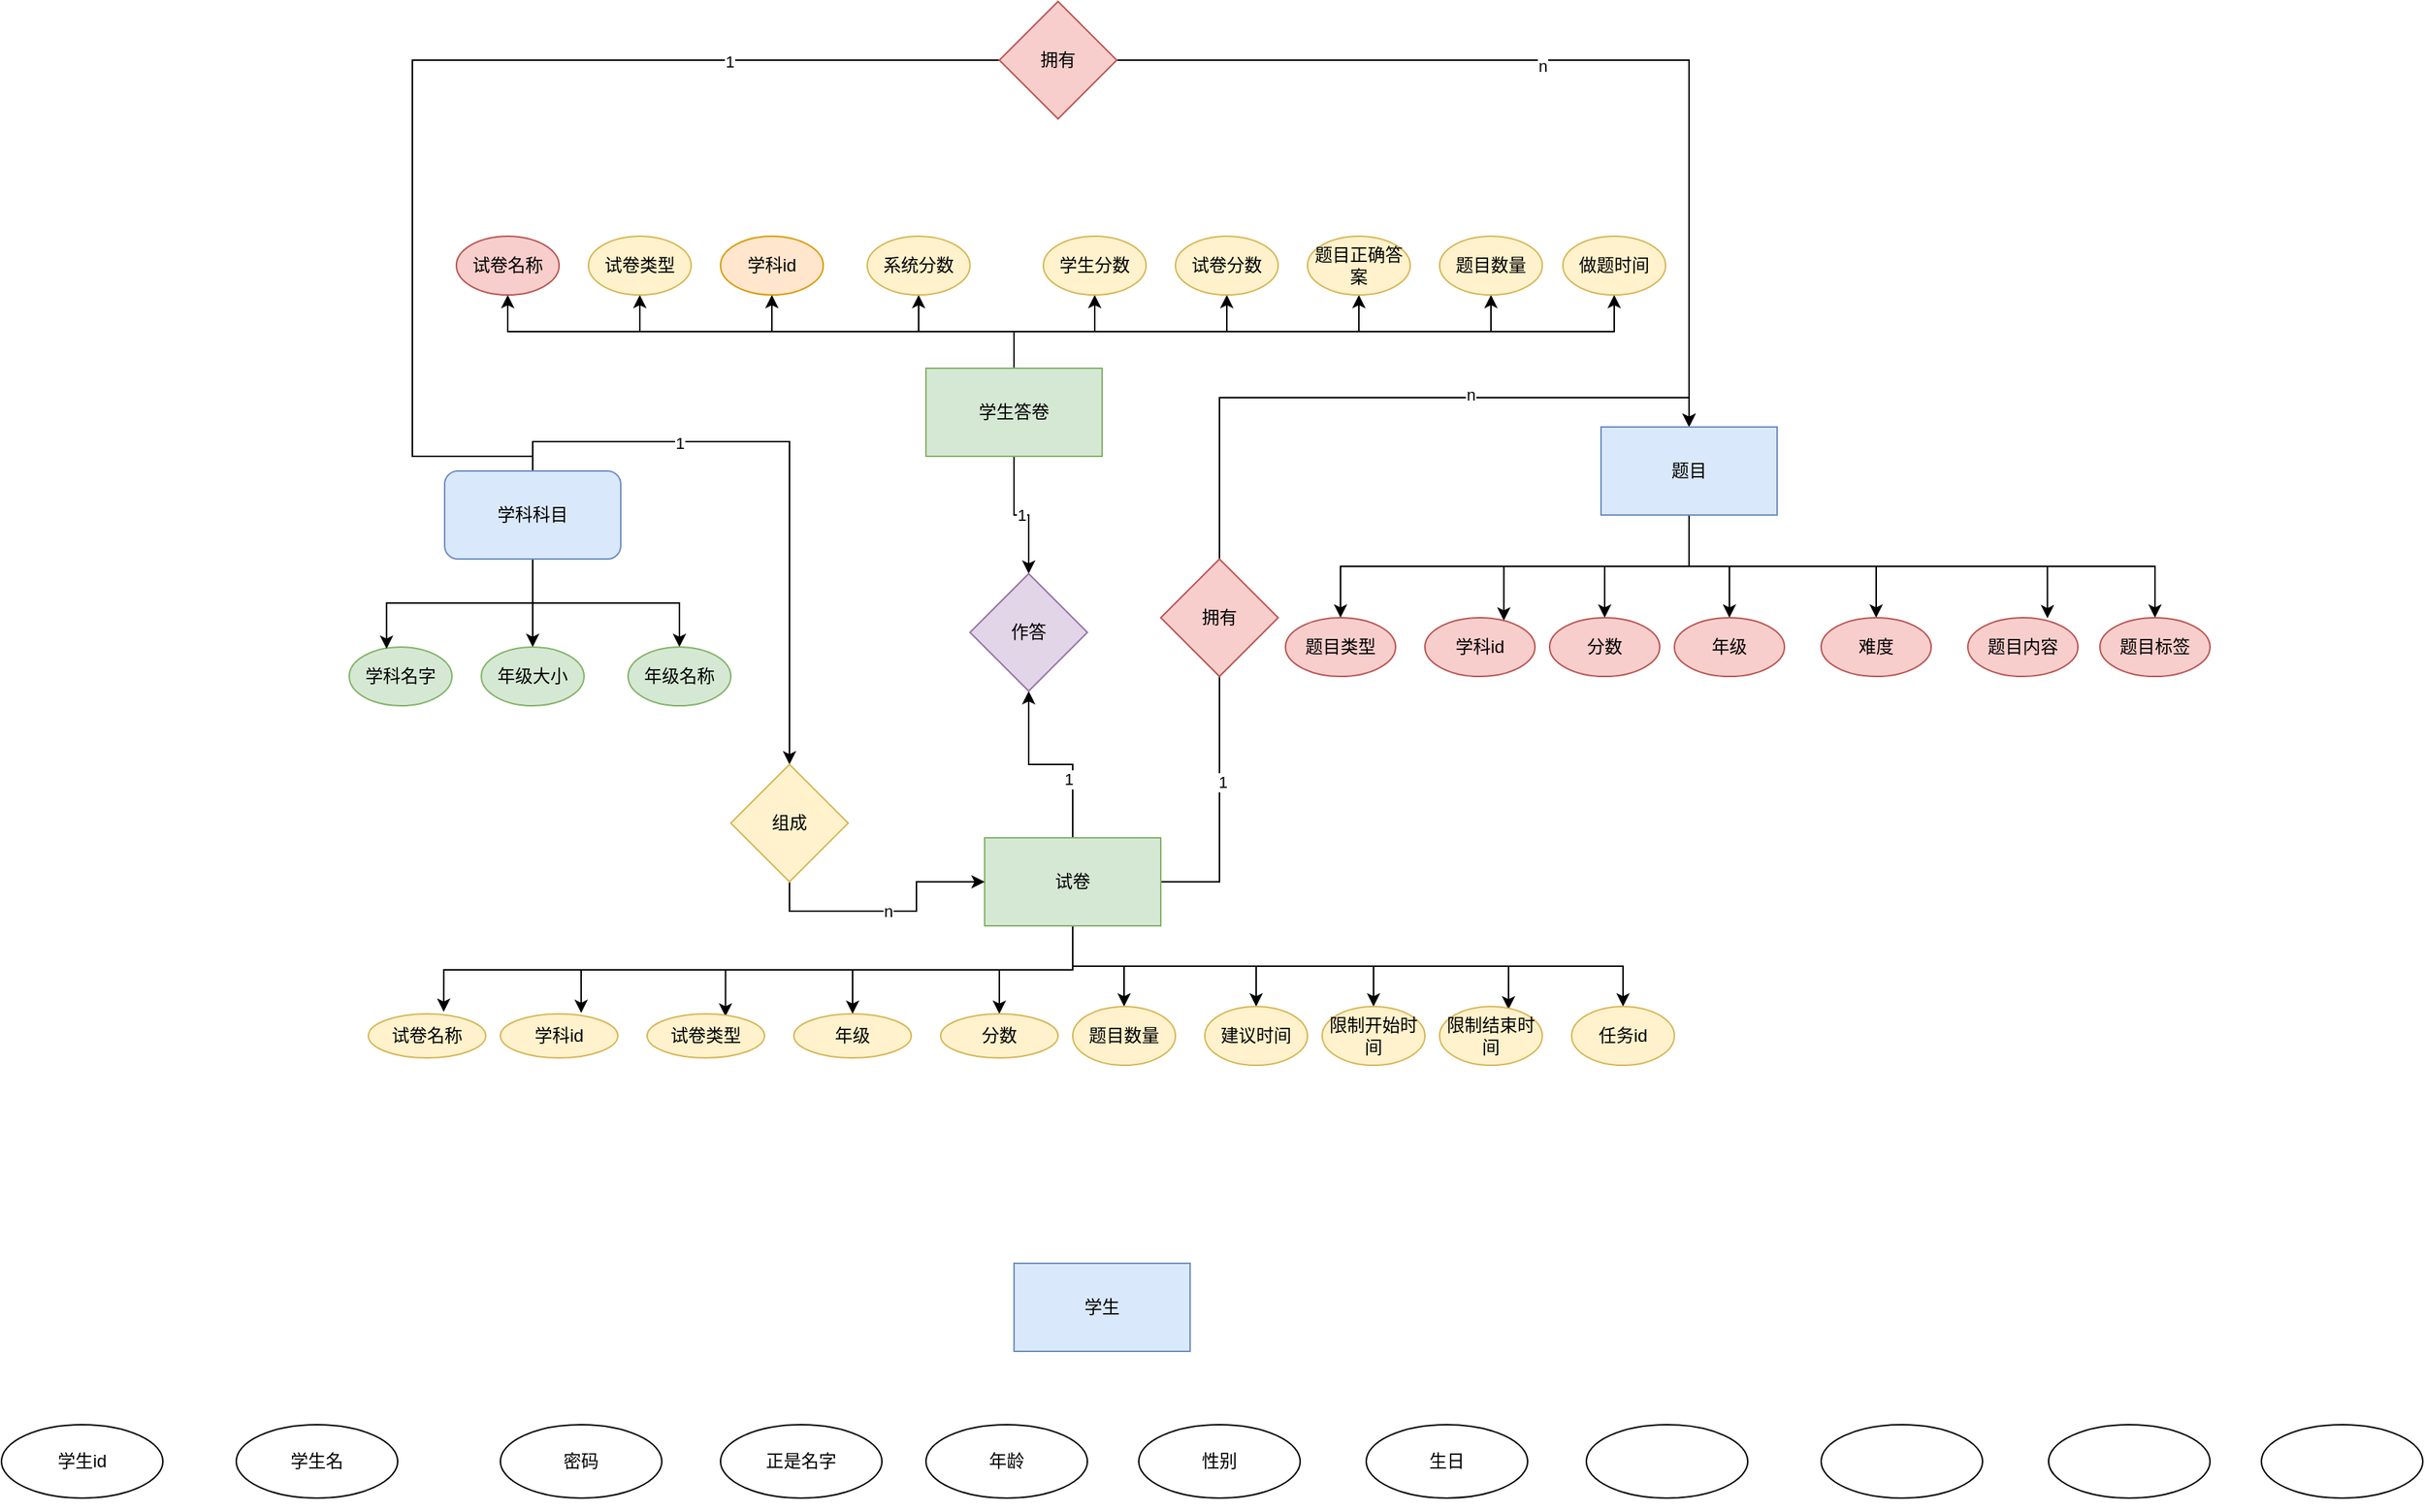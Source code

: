 <mxfile version="20.8.18" type="github">
  <diagram name="第 1 页" id="z47-h1pN4GUKJWPU5KRY">
    <mxGraphModel dx="1500" dy="1942" grid="1" gridSize="10" guides="1" tooltips="1" connect="1" arrows="1" fold="1" page="1" pageScale="1" pageWidth="827" pageHeight="1169" math="0" shadow="0">
      <root>
        <mxCell id="0" />
        <mxCell id="1" parent="0" />
        <mxCell id="0KoFqksm21B9TkFE61yz-12" style="edgeStyle=orthogonalEdgeStyle;rounded=0;orthogonalLoop=1;jettySize=auto;html=1;exitX=0.5;exitY=1;exitDx=0;exitDy=0;entryX=0.642;entryY=-0.047;entryDx=0;entryDy=0;entryPerimeter=0;" edge="1" parent="1" source="EbDNwAQcWXfo5UuwEE8I-41" target="0KoFqksm21B9TkFE61yz-1">
          <mxGeometry relative="1" as="geometry" />
        </mxCell>
        <mxCell id="0KoFqksm21B9TkFE61yz-13" style="edgeStyle=orthogonalEdgeStyle;rounded=0;orthogonalLoop=1;jettySize=auto;html=1;exitX=0.5;exitY=1;exitDx=0;exitDy=0;entryX=0.688;entryY=-0.02;entryDx=0;entryDy=0;entryPerimeter=0;" edge="1" parent="1" source="EbDNwAQcWXfo5UuwEE8I-41" target="0KoFqksm21B9TkFE61yz-5">
          <mxGeometry relative="1" as="geometry" />
        </mxCell>
        <mxCell id="0KoFqksm21B9TkFE61yz-14" style="edgeStyle=orthogonalEdgeStyle;rounded=0;orthogonalLoop=1;jettySize=auto;html=1;exitX=0.5;exitY=1;exitDx=0;exitDy=0;entryX=0.667;entryY=0.06;entryDx=0;entryDy=0;entryPerimeter=0;" edge="1" parent="1" source="EbDNwAQcWXfo5UuwEE8I-41" target="0KoFqksm21B9TkFE61yz-4">
          <mxGeometry relative="1" as="geometry" />
        </mxCell>
        <mxCell id="0KoFqksm21B9TkFE61yz-15" style="edgeStyle=orthogonalEdgeStyle;rounded=0;orthogonalLoop=1;jettySize=auto;html=1;exitX=0.5;exitY=1;exitDx=0;exitDy=0;" edge="1" parent="1" source="EbDNwAQcWXfo5UuwEE8I-41" target="0KoFqksm21B9TkFE61yz-3">
          <mxGeometry relative="1" as="geometry" />
        </mxCell>
        <mxCell id="0KoFqksm21B9TkFE61yz-16" style="edgeStyle=orthogonalEdgeStyle;rounded=0;orthogonalLoop=1;jettySize=auto;html=1;exitX=0.5;exitY=1;exitDx=0;exitDy=0;" edge="1" parent="1" source="EbDNwAQcWXfo5UuwEE8I-41" target="0KoFqksm21B9TkFE61yz-2">
          <mxGeometry relative="1" as="geometry" />
        </mxCell>
        <mxCell id="0KoFqksm21B9TkFE61yz-17" style="edgeStyle=orthogonalEdgeStyle;rounded=0;orthogonalLoop=1;jettySize=auto;html=1;exitX=0.5;exitY=1;exitDx=0;exitDy=0;entryX=0.5;entryY=0;entryDx=0;entryDy=0;" edge="1" parent="1" source="EbDNwAQcWXfo5UuwEE8I-41" target="0KoFqksm21B9TkFE61yz-6">
          <mxGeometry relative="1" as="geometry" />
        </mxCell>
        <mxCell id="0KoFqksm21B9TkFE61yz-18" style="edgeStyle=orthogonalEdgeStyle;rounded=0;orthogonalLoop=1;jettySize=auto;html=1;exitX=0.5;exitY=1;exitDx=0;exitDy=0;" edge="1" parent="1" source="EbDNwAQcWXfo5UuwEE8I-41" target="0KoFqksm21B9TkFE61yz-8">
          <mxGeometry relative="1" as="geometry" />
        </mxCell>
        <mxCell id="0KoFqksm21B9TkFE61yz-19" style="edgeStyle=orthogonalEdgeStyle;rounded=0;orthogonalLoop=1;jettySize=auto;html=1;exitX=0.5;exitY=1;exitDx=0;exitDy=0;entryX=0.5;entryY=0;entryDx=0;entryDy=0;" edge="1" parent="1" source="EbDNwAQcWXfo5UuwEE8I-41" target="0KoFqksm21B9TkFE61yz-7">
          <mxGeometry relative="1" as="geometry" />
        </mxCell>
        <mxCell id="0KoFqksm21B9TkFE61yz-20" style="edgeStyle=orthogonalEdgeStyle;rounded=0;orthogonalLoop=1;jettySize=auto;html=1;exitX=0.5;exitY=1;exitDx=0;exitDy=0;entryX=0.671;entryY=0.05;entryDx=0;entryDy=0;entryPerimeter=0;" edge="1" parent="1" source="EbDNwAQcWXfo5UuwEE8I-41" target="0KoFqksm21B9TkFE61yz-9">
          <mxGeometry relative="1" as="geometry" />
        </mxCell>
        <mxCell id="0KoFqksm21B9TkFE61yz-21" style="edgeStyle=orthogonalEdgeStyle;rounded=0;orthogonalLoop=1;jettySize=auto;html=1;exitX=0.5;exitY=1;exitDx=0;exitDy=0;entryX=0.5;entryY=0;entryDx=0;entryDy=0;" edge="1" parent="1" source="EbDNwAQcWXfo5UuwEE8I-41" target="0KoFqksm21B9TkFE61yz-11">
          <mxGeometry relative="1" as="geometry" />
        </mxCell>
        <mxCell id="0KoFqksm21B9TkFE61yz-52" style="edgeStyle=orthogonalEdgeStyle;rounded=0;orthogonalLoop=1;jettySize=auto;html=1;exitX=0.5;exitY=0;exitDx=0;exitDy=0;entryX=0.5;entryY=1;entryDx=0;entryDy=0;" edge="1" parent="1" source="EbDNwAQcWXfo5UuwEE8I-41" target="0KoFqksm21B9TkFE61yz-51">
          <mxGeometry relative="1" as="geometry" />
        </mxCell>
        <mxCell id="0KoFqksm21B9TkFE61yz-71" value="1" style="edgeLabel;html=1;align=center;verticalAlign=middle;resizable=0;points=[];" vertex="1" connectable="0" parent="0KoFqksm21B9TkFE61yz-52">
          <mxGeometry x="-0.375" y="3" relative="1" as="geometry">
            <mxPoint as="offset" />
          </mxGeometry>
        </mxCell>
        <mxCell id="0KoFqksm21B9TkFE61yz-88" style="edgeStyle=orthogonalEdgeStyle;rounded=0;orthogonalLoop=1;jettySize=auto;html=1;exitX=1;exitY=0.5;exitDx=0;exitDy=0;entryX=0.5;entryY=0;entryDx=0;entryDy=0;" edge="1" parent="1" source="EbDNwAQcWXfo5UuwEE8I-41" target="0KoFqksm21B9TkFE61yz-73">
          <mxGeometry relative="1" as="geometry">
            <Array as="points">
              <mxPoint x="1420" y="50" />
              <mxPoint x="1420" y="-280" />
              <mxPoint x="1740" y="-280" />
            </Array>
          </mxGeometry>
        </mxCell>
        <mxCell id="0KoFqksm21B9TkFE61yz-90" value="1" style="edgeLabel;html=1;align=center;verticalAlign=middle;resizable=0;points=[];" vertex="1" connectable="0" parent="0KoFqksm21B9TkFE61yz-88">
          <mxGeometry x="-0.695" y="-2" relative="1" as="geometry">
            <mxPoint as="offset" />
          </mxGeometry>
        </mxCell>
        <mxCell id="0KoFqksm21B9TkFE61yz-91" value="n" style="edgeLabel;html=1;align=center;verticalAlign=middle;resizable=0;points=[];" vertex="1" connectable="0" parent="0KoFqksm21B9TkFE61yz-88">
          <mxGeometry x="0.524" y="2" relative="1" as="geometry">
            <mxPoint as="offset" />
          </mxGeometry>
        </mxCell>
        <mxCell id="EbDNwAQcWXfo5UuwEE8I-41" value="试卷" style="rounded=0;whiteSpace=wrap;html=1;fillColor=#d5e8d4;strokeColor=#82b366;" parent="1" vertex="1">
          <mxGeometry x="1260" y="20" width="120" height="60" as="geometry" />
        </mxCell>
        <mxCell id="0KoFqksm21B9TkFE61yz-1" value="试卷名称" style="ellipse;whiteSpace=wrap;html=1;fillColor=#fff2cc;strokeColor=#d6b656;" vertex="1" parent="1">
          <mxGeometry x="840" y="140" width="80" height="30" as="geometry" />
        </mxCell>
        <mxCell id="0KoFqksm21B9TkFE61yz-2" value="分数" style="ellipse;whiteSpace=wrap;html=1;fillColor=#fff2cc;strokeColor=#d6b656;" vertex="1" parent="1">
          <mxGeometry x="1230" y="140" width="80" height="30" as="geometry" />
        </mxCell>
        <mxCell id="0KoFqksm21B9TkFE61yz-3" value="年级" style="ellipse;whiteSpace=wrap;html=1;fillColor=#fff2cc;strokeColor=#d6b656;" vertex="1" parent="1">
          <mxGeometry x="1130" y="140" width="80" height="30" as="geometry" />
        </mxCell>
        <mxCell id="0KoFqksm21B9TkFE61yz-4" value="试卷类型" style="ellipse;whiteSpace=wrap;html=1;fillColor=#fff2cc;strokeColor=#d6b656;" vertex="1" parent="1">
          <mxGeometry x="1030" y="140" width="80" height="30" as="geometry" />
        </mxCell>
        <mxCell id="0KoFqksm21B9TkFE61yz-5" value="学科id" style="ellipse;whiteSpace=wrap;html=1;fillColor=#fff2cc;strokeColor=#d6b656;" vertex="1" parent="1">
          <mxGeometry x="930" y="140" width="80" height="30" as="geometry" />
        </mxCell>
        <mxCell id="0KoFqksm21B9TkFE61yz-6" value="题目数量" style="ellipse;whiteSpace=wrap;html=1;fillColor=#fff2cc;strokeColor=#d6b656;" vertex="1" parent="1">
          <mxGeometry x="1320" y="135" width="70" height="40" as="geometry" />
        </mxCell>
        <mxCell id="0KoFqksm21B9TkFE61yz-7" value="限制开始时间" style="ellipse;whiteSpace=wrap;html=1;fillColor=#fff2cc;strokeColor=#d6b656;" vertex="1" parent="1">
          <mxGeometry x="1490" y="135" width="70" height="40" as="geometry" />
        </mxCell>
        <mxCell id="0KoFqksm21B9TkFE61yz-8" value="建议时间" style="ellipse;whiteSpace=wrap;html=1;fillColor=#fff2cc;strokeColor=#d6b656;" vertex="1" parent="1">
          <mxGeometry x="1410" y="135" width="70" height="40" as="geometry" />
        </mxCell>
        <mxCell id="0KoFqksm21B9TkFE61yz-9" value="限制结束时间" style="ellipse;whiteSpace=wrap;html=1;fillColor=#fff2cc;strokeColor=#d6b656;" vertex="1" parent="1">
          <mxGeometry x="1570" y="135" width="70" height="40" as="geometry" />
        </mxCell>
        <mxCell id="0KoFqksm21B9TkFE61yz-10" value="" style="ellipse;whiteSpace=wrap;html=1;" vertex="1" parent="1">
          <mxGeometry x="1370" y="180" width="70" as="geometry" />
        </mxCell>
        <mxCell id="0KoFqksm21B9TkFE61yz-11" value="任务id" style="ellipse;whiteSpace=wrap;html=1;fillColor=#fff2cc;strokeColor=#d6b656;" vertex="1" parent="1">
          <mxGeometry x="1660" y="135" width="70" height="40" as="geometry" />
        </mxCell>
        <mxCell id="0KoFqksm21B9TkFE61yz-40" style="edgeStyle=orthogonalEdgeStyle;rounded=0;orthogonalLoop=1;jettySize=auto;html=1;exitX=0.5;exitY=0;exitDx=0;exitDy=0;entryX=0.5;entryY=1;entryDx=0;entryDy=0;" edge="1" parent="1" source="0KoFqksm21B9TkFE61yz-22" target="0KoFqksm21B9TkFE61yz-23">
          <mxGeometry relative="1" as="geometry" />
        </mxCell>
        <mxCell id="0KoFqksm21B9TkFE61yz-41" style="edgeStyle=orthogonalEdgeStyle;rounded=0;orthogonalLoop=1;jettySize=auto;html=1;exitX=0.5;exitY=0;exitDx=0;exitDy=0;entryX=0.5;entryY=1;entryDx=0;entryDy=0;" edge="1" parent="1" source="0KoFqksm21B9TkFE61yz-22" target="0KoFqksm21B9TkFE61yz-26">
          <mxGeometry relative="1" as="geometry" />
        </mxCell>
        <mxCell id="0KoFqksm21B9TkFE61yz-42" style="edgeStyle=orthogonalEdgeStyle;rounded=0;orthogonalLoop=1;jettySize=auto;html=1;exitX=0.5;exitY=0;exitDx=0;exitDy=0;entryX=0.5;entryY=1;entryDx=0;entryDy=0;" edge="1" parent="1" source="0KoFqksm21B9TkFE61yz-22" target="0KoFqksm21B9TkFE61yz-25">
          <mxGeometry relative="1" as="geometry" />
        </mxCell>
        <mxCell id="0KoFqksm21B9TkFE61yz-43" style="edgeStyle=orthogonalEdgeStyle;rounded=0;orthogonalLoop=1;jettySize=auto;html=1;exitX=0.5;exitY=0;exitDx=0;exitDy=0;entryX=0.5;entryY=1;entryDx=0;entryDy=0;" edge="1" parent="1" source="0KoFqksm21B9TkFE61yz-22" target="0KoFqksm21B9TkFE61yz-27">
          <mxGeometry relative="1" as="geometry" />
        </mxCell>
        <mxCell id="0KoFqksm21B9TkFE61yz-44" style="edgeStyle=orthogonalEdgeStyle;rounded=0;orthogonalLoop=1;jettySize=auto;html=1;exitX=0.5;exitY=0;exitDx=0;exitDy=0;entryX=0.5;entryY=1;entryDx=0;entryDy=0;" edge="1" parent="1" source="0KoFqksm21B9TkFE61yz-22" target="0KoFqksm21B9TkFE61yz-29">
          <mxGeometry relative="1" as="geometry" />
        </mxCell>
        <mxCell id="0KoFqksm21B9TkFE61yz-45" style="edgeStyle=orthogonalEdgeStyle;rounded=0;orthogonalLoop=1;jettySize=auto;html=1;exitX=0.5;exitY=0;exitDx=0;exitDy=0;entryX=0.5;entryY=1;entryDx=0;entryDy=0;" edge="1" parent="1" source="0KoFqksm21B9TkFE61yz-22" target="0KoFqksm21B9TkFE61yz-28">
          <mxGeometry relative="1" as="geometry" />
        </mxCell>
        <mxCell id="0KoFqksm21B9TkFE61yz-46" style="edgeStyle=orthogonalEdgeStyle;rounded=0;orthogonalLoop=1;jettySize=auto;html=1;exitX=0.5;exitY=0;exitDx=0;exitDy=0;entryX=0.5;entryY=1;entryDx=0;entryDy=0;" edge="1" parent="1" source="0KoFqksm21B9TkFE61yz-22" target="0KoFqksm21B9TkFE61yz-30">
          <mxGeometry relative="1" as="geometry" />
        </mxCell>
        <mxCell id="0KoFqksm21B9TkFE61yz-47" style="edgeStyle=orthogonalEdgeStyle;rounded=0;orthogonalLoop=1;jettySize=auto;html=1;exitX=0.5;exitY=0;exitDx=0;exitDy=0;entryX=0.5;entryY=1;entryDx=0;entryDy=0;" edge="1" parent="1" source="0KoFqksm21B9TkFE61yz-22" target="0KoFqksm21B9TkFE61yz-31">
          <mxGeometry relative="1" as="geometry" />
        </mxCell>
        <mxCell id="0KoFqksm21B9TkFE61yz-49" style="edgeStyle=orthogonalEdgeStyle;rounded=0;orthogonalLoop=1;jettySize=auto;html=1;exitX=0.5;exitY=0;exitDx=0;exitDy=0;" edge="1" parent="1" source="0KoFqksm21B9TkFE61yz-22" target="0KoFqksm21B9TkFE61yz-35">
          <mxGeometry relative="1" as="geometry" />
        </mxCell>
        <mxCell id="0KoFqksm21B9TkFE61yz-50" value="1" style="edgeStyle=orthogonalEdgeStyle;rounded=0;orthogonalLoop=1;jettySize=auto;html=1;exitX=0.5;exitY=1;exitDx=0;exitDy=0;entryX=0.5;entryY=0;entryDx=0;entryDy=0;" edge="1" parent="1" source="0KoFqksm21B9TkFE61yz-22" target="0KoFqksm21B9TkFE61yz-51">
          <mxGeometry relative="1" as="geometry">
            <mxPoint x="1300" y="-170" as="targetPoint" />
          </mxGeometry>
        </mxCell>
        <mxCell id="0KoFqksm21B9TkFE61yz-22" value="学生答卷" style="rounded=0;whiteSpace=wrap;html=1;fillColor=#d5e8d4;strokeColor=#82b366;" vertex="1" parent="1">
          <mxGeometry x="1220" y="-300" width="120" height="60" as="geometry" />
        </mxCell>
        <mxCell id="0KoFqksm21B9TkFE61yz-23" value="试卷名称" style="ellipse;whiteSpace=wrap;html=1;fillColor=#f8cecc;strokeColor=#b85450;" vertex="1" parent="1">
          <mxGeometry x="900" y="-390" width="70" height="40" as="geometry" />
        </mxCell>
        <mxCell id="0KoFqksm21B9TkFE61yz-25" value="学科id" style="ellipse;whiteSpace=wrap;html=1;fillColor=#ffe6cc;strokeColor=#d79b00;" vertex="1" parent="1">
          <mxGeometry x="1080" y="-390" width="70" height="40" as="geometry" />
        </mxCell>
        <mxCell id="0KoFqksm21B9TkFE61yz-26" value="试卷类型" style="ellipse;whiteSpace=wrap;html=1;fillColor=#fff2cc;strokeColor=#d6b656;" vertex="1" parent="1">
          <mxGeometry x="990" y="-390" width="70" height="40" as="geometry" />
        </mxCell>
        <mxCell id="0KoFqksm21B9TkFE61yz-27" value="系统分数" style="ellipse;whiteSpace=wrap;html=1;fillColor=#fff2cc;strokeColor=#d6b656;" vertex="1" parent="1">
          <mxGeometry x="1180" y="-390" width="70" height="40" as="geometry" />
        </mxCell>
        <mxCell id="0KoFqksm21B9TkFE61yz-28" value="试卷分数" style="ellipse;whiteSpace=wrap;html=1;fillColor=#fff2cc;strokeColor=#d6b656;" vertex="1" parent="1">
          <mxGeometry x="1390" y="-390" width="70" height="40" as="geometry" />
        </mxCell>
        <mxCell id="0KoFqksm21B9TkFE61yz-29" value="学生分数" style="ellipse;whiteSpace=wrap;html=1;fillColor=#fff2cc;strokeColor=#d6b656;" vertex="1" parent="1">
          <mxGeometry x="1300" y="-390" width="70" height="40" as="geometry" />
        </mxCell>
        <mxCell id="0KoFqksm21B9TkFE61yz-30" value="题目正确答案" style="ellipse;whiteSpace=wrap;html=1;fillColor=#fff2cc;strokeColor=#d6b656;" vertex="1" parent="1">
          <mxGeometry x="1480" y="-390" width="70" height="40" as="geometry" />
        </mxCell>
        <mxCell id="0KoFqksm21B9TkFE61yz-31" value="题目数量" style="ellipse;whiteSpace=wrap;html=1;fillColor=#fff2cc;strokeColor=#d6b656;" vertex="1" parent="1">
          <mxGeometry x="1570" y="-390" width="70" height="40" as="geometry" />
        </mxCell>
        <mxCell id="0KoFqksm21B9TkFE61yz-35" value="做题时间" style="ellipse;whiteSpace=wrap;html=1;fillColor=#fff2cc;strokeColor=#d6b656;" vertex="1" parent="1">
          <mxGeometry x="1654" y="-390" width="70" height="40" as="geometry" />
        </mxCell>
        <mxCell id="0KoFqksm21B9TkFE61yz-51" value="作答" style="rhombus;whiteSpace=wrap;html=1;fillColor=#e1d5e7;strokeColor=#9673a6;" vertex="1" parent="1">
          <mxGeometry x="1250" y="-160" width="80" height="80" as="geometry" />
        </mxCell>
        <mxCell id="0KoFqksm21B9TkFE61yz-60" value="学科名字" style="ellipse;whiteSpace=wrap;html=1;fillColor=#d5e8d4;strokeColor=#82b366;" vertex="1" parent="1">
          <mxGeometry x="827" y="-110" width="70" height="40" as="geometry" />
        </mxCell>
        <mxCell id="0KoFqksm21B9TkFE61yz-61" style="edgeStyle=orthogonalEdgeStyle;rounded=0;orthogonalLoop=1;jettySize=auto;html=1;exitX=0.5;exitY=1;exitDx=0;exitDy=0;entryX=0.363;entryY=0.03;entryDx=0;entryDy=0;entryPerimeter=0;" edge="1" parent="1" source="0KoFqksm21B9TkFE61yz-64" target="0KoFqksm21B9TkFE61yz-60">
          <mxGeometry relative="1" as="geometry" />
        </mxCell>
        <mxCell id="0KoFqksm21B9TkFE61yz-62" style="edgeStyle=orthogonalEdgeStyle;rounded=0;orthogonalLoop=1;jettySize=auto;html=1;exitX=0.5;exitY=1;exitDx=0;exitDy=0;" edge="1" parent="1" source="0KoFqksm21B9TkFE61yz-64" target="0KoFqksm21B9TkFE61yz-66">
          <mxGeometry relative="1" as="geometry" />
        </mxCell>
        <mxCell id="0KoFqksm21B9TkFE61yz-63" style="edgeStyle=orthogonalEdgeStyle;rounded=0;orthogonalLoop=1;jettySize=auto;html=1;exitX=0.5;exitY=1;exitDx=0;exitDy=0;" edge="1" parent="1" source="0KoFqksm21B9TkFE61yz-64" target="0KoFqksm21B9TkFE61yz-65">
          <mxGeometry relative="1" as="geometry" />
        </mxCell>
        <mxCell id="0KoFqksm21B9TkFE61yz-69" style="edgeStyle=orthogonalEdgeStyle;rounded=0;orthogonalLoop=1;jettySize=auto;html=1;exitX=0.5;exitY=0;exitDx=0;exitDy=0;" edge="1" parent="1" source="0KoFqksm21B9TkFE61yz-64" target="0KoFqksm21B9TkFE61yz-68">
          <mxGeometry relative="1" as="geometry" />
        </mxCell>
        <mxCell id="0KoFqksm21B9TkFE61yz-72" value="1" style="edgeLabel;html=1;align=center;verticalAlign=middle;resizable=0;points=[];" vertex="1" connectable="0" parent="0KoFqksm21B9TkFE61yz-69">
          <mxGeometry x="-0.424" y="-1" relative="1" as="geometry">
            <mxPoint as="offset" />
          </mxGeometry>
        </mxCell>
        <mxCell id="0KoFqksm21B9TkFE61yz-92" style="edgeStyle=orthogonalEdgeStyle;rounded=0;orthogonalLoop=1;jettySize=auto;html=1;exitX=0.5;exitY=0;exitDx=0;exitDy=0;entryX=0.5;entryY=0;entryDx=0;entryDy=0;" edge="1" parent="1" source="0KoFqksm21B9TkFE61yz-64" target="0KoFqksm21B9TkFE61yz-73">
          <mxGeometry relative="1" as="geometry">
            <Array as="points">
              <mxPoint x="870" y="-240" />
              <mxPoint x="870" y="-510" />
              <mxPoint x="1740" y="-510" />
            </Array>
          </mxGeometry>
        </mxCell>
        <mxCell id="0KoFqksm21B9TkFE61yz-94" value="1" style="edgeLabel;html=1;align=center;verticalAlign=middle;resizable=0;points=[];" vertex="1" connectable="0" parent="0KoFqksm21B9TkFE61yz-92">
          <mxGeometry x="-0.22" y="-1" relative="1" as="geometry">
            <mxPoint as="offset" />
          </mxGeometry>
        </mxCell>
        <mxCell id="0KoFqksm21B9TkFE61yz-95" value="n" style="edgeLabel;html=1;align=center;verticalAlign=middle;resizable=0;points=[];" vertex="1" connectable="0" parent="0KoFqksm21B9TkFE61yz-92">
          <mxGeometry x="0.528" y="-4" relative="1" as="geometry">
            <mxPoint as="offset" />
          </mxGeometry>
        </mxCell>
        <mxCell id="0KoFqksm21B9TkFE61yz-64" value="学科科目" style="rounded=1;whiteSpace=wrap;html=1;fillColor=#dae8fc;strokeColor=#6c8ebf;" vertex="1" parent="1">
          <mxGeometry x="892" y="-230" width="120" height="60" as="geometry" />
        </mxCell>
        <mxCell id="0KoFqksm21B9TkFE61yz-65" value="年级名称" style="ellipse;whiteSpace=wrap;html=1;fillColor=#d5e8d4;strokeColor=#82b366;" vertex="1" parent="1">
          <mxGeometry x="1017" y="-110" width="70" height="40" as="geometry" />
        </mxCell>
        <mxCell id="0KoFqksm21B9TkFE61yz-66" value="年级大小" style="ellipse;whiteSpace=wrap;html=1;fillColor=#d5e8d4;strokeColor=#82b366;" vertex="1" parent="1">
          <mxGeometry x="917" y="-110" width="70" height="40" as="geometry" />
        </mxCell>
        <mxCell id="0KoFqksm21B9TkFE61yz-70" value="n" style="edgeStyle=orthogonalEdgeStyle;rounded=0;orthogonalLoop=1;jettySize=auto;html=1;exitX=0.5;exitY=1;exitDx=0;exitDy=0;entryX=0;entryY=0.5;entryDx=0;entryDy=0;" edge="1" parent="1" source="0KoFqksm21B9TkFE61yz-68" target="EbDNwAQcWXfo5UuwEE8I-41">
          <mxGeometry relative="1" as="geometry" />
        </mxCell>
        <mxCell id="0KoFqksm21B9TkFE61yz-68" value="组成" style="rhombus;whiteSpace=wrap;html=1;fillColor=#fff2cc;strokeColor=#d6b656;" vertex="1" parent="1">
          <mxGeometry x="1087" y="-30" width="80" height="80" as="geometry" />
        </mxCell>
        <mxCell id="0KoFqksm21B9TkFE61yz-81" style="edgeStyle=orthogonalEdgeStyle;rounded=0;orthogonalLoop=1;jettySize=auto;html=1;exitX=0.5;exitY=1;exitDx=0;exitDy=0;entryX=0.5;entryY=0;entryDx=0;entryDy=0;" edge="1" parent="1" source="0KoFqksm21B9TkFE61yz-73" target="0KoFqksm21B9TkFE61yz-74">
          <mxGeometry relative="1" as="geometry" />
        </mxCell>
        <mxCell id="0KoFqksm21B9TkFE61yz-82" style="edgeStyle=orthogonalEdgeStyle;rounded=0;orthogonalLoop=1;jettySize=auto;html=1;exitX=0.5;exitY=1;exitDx=0;exitDy=0;entryX=0.717;entryY=0.05;entryDx=0;entryDy=0;entryPerimeter=0;" edge="1" parent="1" source="0KoFqksm21B9TkFE61yz-73" target="0KoFqksm21B9TkFE61yz-79">
          <mxGeometry relative="1" as="geometry" />
        </mxCell>
        <mxCell id="0KoFqksm21B9TkFE61yz-83" style="edgeStyle=orthogonalEdgeStyle;rounded=0;orthogonalLoop=1;jettySize=auto;html=1;exitX=0.5;exitY=1;exitDx=0;exitDy=0;" edge="1" parent="1" source="0KoFqksm21B9TkFE61yz-73" target="0KoFqksm21B9TkFE61yz-78">
          <mxGeometry relative="1" as="geometry" />
        </mxCell>
        <mxCell id="0KoFqksm21B9TkFE61yz-84" style="edgeStyle=orthogonalEdgeStyle;rounded=0;orthogonalLoop=1;jettySize=auto;html=1;exitX=0.5;exitY=1;exitDx=0;exitDy=0;" edge="1" parent="1" source="0KoFqksm21B9TkFE61yz-73" target="0KoFqksm21B9TkFE61yz-77">
          <mxGeometry relative="1" as="geometry" />
        </mxCell>
        <mxCell id="0KoFqksm21B9TkFE61yz-85" style="edgeStyle=orthogonalEdgeStyle;rounded=0;orthogonalLoop=1;jettySize=auto;html=1;exitX=0.5;exitY=1;exitDx=0;exitDy=0;entryX=0.5;entryY=0;entryDx=0;entryDy=0;" edge="1" parent="1" source="0KoFqksm21B9TkFE61yz-73" target="0KoFqksm21B9TkFE61yz-76">
          <mxGeometry relative="1" as="geometry" />
        </mxCell>
        <mxCell id="0KoFqksm21B9TkFE61yz-86" style="edgeStyle=orthogonalEdgeStyle;rounded=0;orthogonalLoop=1;jettySize=auto;html=1;exitX=0.5;exitY=1;exitDx=0;exitDy=0;entryX=0.723;entryY=0.01;entryDx=0;entryDy=0;entryPerimeter=0;" edge="1" parent="1" source="0KoFqksm21B9TkFE61yz-73" target="0KoFqksm21B9TkFE61yz-75">
          <mxGeometry relative="1" as="geometry" />
        </mxCell>
        <mxCell id="0KoFqksm21B9TkFE61yz-87" style="edgeStyle=orthogonalEdgeStyle;rounded=0;orthogonalLoop=1;jettySize=auto;html=1;exitX=0.5;exitY=1;exitDx=0;exitDy=0;" edge="1" parent="1" source="0KoFqksm21B9TkFE61yz-73" target="0KoFqksm21B9TkFE61yz-80">
          <mxGeometry relative="1" as="geometry" />
        </mxCell>
        <mxCell id="0KoFqksm21B9TkFE61yz-73" value="题目" style="rounded=0;whiteSpace=wrap;html=1;fillColor=#dae8fc;strokeColor=#6c8ebf;" vertex="1" parent="1">
          <mxGeometry x="1680" y="-260" width="120" height="60" as="geometry" />
        </mxCell>
        <mxCell id="0KoFqksm21B9TkFE61yz-74" value="题目类型" style="ellipse;whiteSpace=wrap;html=1;fillColor=#f8cecc;strokeColor=#b85450;" vertex="1" parent="1">
          <mxGeometry x="1465" y="-130" width="75" height="40" as="geometry" />
        </mxCell>
        <mxCell id="0KoFqksm21B9TkFE61yz-75" value="题目内容" style="ellipse;whiteSpace=wrap;html=1;fillColor=#f8cecc;strokeColor=#b85450;" vertex="1" parent="1">
          <mxGeometry x="1930" y="-130" width="75" height="40" as="geometry" />
        </mxCell>
        <mxCell id="0KoFqksm21B9TkFE61yz-76" value="难度" style="ellipse;whiteSpace=wrap;html=1;fillColor=#f8cecc;strokeColor=#b85450;" vertex="1" parent="1">
          <mxGeometry x="1830" y="-130" width="75" height="40" as="geometry" />
        </mxCell>
        <mxCell id="0KoFqksm21B9TkFE61yz-77" value="年级" style="ellipse;whiteSpace=wrap;html=1;fillColor=#f8cecc;strokeColor=#b85450;" vertex="1" parent="1">
          <mxGeometry x="1730" y="-130" width="75" height="40" as="geometry" />
        </mxCell>
        <mxCell id="0KoFqksm21B9TkFE61yz-78" value="分数" style="ellipse;whiteSpace=wrap;html=1;fillColor=#f8cecc;strokeColor=#b85450;" vertex="1" parent="1">
          <mxGeometry x="1645" y="-130" width="75" height="40" as="geometry" />
        </mxCell>
        <mxCell id="0KoFqksm21B9TkFE61yz-79" value="学科id" style="ellipse;whiteSpace=wrap;html=1;fillColor=#f8cecc;strokeColor=#b85450;" vertex="1" parent="1">
          <mxGeometry x="1560" y="-130" width="75" height="40" as="geometry" />
        </mxCell>
        <mxCell id="0KoFqksm21B9TkFE61yz-80" value="题目标签" style="ellipse;whiteSpace=wrap;html=1;fillColor=#f8cecc;strokeColor=#b85450;" vertex="1" parent="1">
          <mxGeometry x="2020" y="-130" width="75" height="40" as="geometry" />
        </mxCell>
        <mxCell id="0KoFqksm21B9TkFE61yz-89" value="拥有" style="rhombus;whiteSpace=wrap;html=1;fillColor=#f8cecc;strokeColor=#b85450;" vertex="1" parent="1">
          <mxGeometry x="1380" y="-170" width="80" height="80" as="geometry" />
        </mxCell>
        <mxCell id="0KoFqksm21B9TkFE61yz-93" value="拥有" style="rhombus;whiteSpace=wrap;html=1;fillColor=#f8cecc;strokeColor=#b85450;" vertex="1" parent="1">
          <mxGeometry x="1270" y="-550" width="80" height="80" as="geometry" />
        </mxCell>
        <mxCell id="0KoFqksm21B9TkFE61yz-96" value="密码" style="ellipse;whiteSpace=wrap;html=1;" vertex="1" parent="1">
          <mxGeometry x="930" y="420" width="110" height="50" as="geometry" />
        </mxCell>
        <mxCell id="0KoFqksm21B9TkFE61yz-97" value="学生" style="rounded=0;whiteSpace=wrap;html=1;fillColor=#dae8fc;strokeColor=#6c8ebf;" vertex="1" parent="1">
          <mxGeometry x="1280" y="310" width="120" height="60" as="geometry" />
        </mxCell>
        <mxCell id="0KoFqksm21B9TkFE61yz-98" value="" style="ellipse;whiteSpace=wrap;html=1;" vertex="1" parent="1">
          <mxGeometry x="2130" y="420" width="110" height="50" as="geometry" />
        </mxCell>
        <mxCell id="0KoFqksm21B9TkFE61yz-99" value="学生id" style="ellipse;whiteSpace=wrap;html=1;" vertex="1" parent="1">
          <mxGeometry x="590" y="420" width="110" height="50" as="geometry" />
        </mxCell>
        <mxCell id="0KoFqksm21B9TkFE61yz-100" value="学生名" style="ellipse;whiteSpace=wrap;html=1;" vertex="1" parent="1">
          <mxGeometry x="750" y="420" width="110" height="50" as="geometry" />
        </mxCell>
        <mxCell id="0KoFqksm21B9TkFE61yz-101" value="" style="ellipse;whiteSpace=wrap;html=1;" vertex="1" parent="1">
          <mxGeometry x="1670" y="420" width="110" height="50" as="geometry" />
        </mxCell>
        <mxCell id="0KoFqksm21B9TkFE61yz-102" value="" style="ellipse;whiteSpace=wrap;html=1;" vertex="1" parent="1">
          <mxGeometry x="1985" y="420" width="110" height="50" as="geometry" />
        </mxCell>
        <mxCell id="0KoFqksm21B9TkFE61yz-103" value="" style="ellipse;whiteSpace=wrap;html=1;" vertex="1" parent="1">
          <mxGeometry x="1830" y="420" width="110" height="50" as="geometry" />
        </mxCell>
        <mxCell id="0KoFqksm21B9TkFE61yz-104" value="生日" style="ellipse;whiteSpace=wrap;html=1;" vertex="1" parent="1">
          <mxGeometry x="1520" y="420" width="110" height="50" as="geometry" />
        </mxCell>
        <mxCell id="0KoFqksm21B9TkFE61yz-105" value="性别" style="ellipse;whiteSpace=wrap;html=1;" vertex="1" parent="1">
          <mxGeometry x="1365" y="420" width="110" height="50" as="geometry" />
        </mxCell>
        <mxCell id="0KoFqksm21B9TkFE61yz-106" value="年龄" style="ellipse;whiteSpace=wrap;html=1;" vertex="1" parent="1">
          <mxGeometry x="1220" y="420" width="110" height="50" as="geometry" />
        </mxCell>
        <mxCell id="0KoFqksm21B9TkFE61yz-107" value="正是名字" style="ellipse;whiteSpace=wrap;html=1;" vertex="1" parent="1">
          <mxGeometry x="1080" y="420" width="110" height="50" as="geometry" />
        </mxCell>
        <mxCell id="0KoFqksm21B9TkFE61yz-109" style="edgeStyle=orthogonalEdgeStyle;rounded=0;orthogonalLoop=1;jettySize=auto;html=1;exitX=0.5;exitY=1;exitDx=0;exitDy=0;" edge="1" parent="1" source="0KoFqksm21B9TkFE61yz-101" target="0KoFqksm21B9TkFE61yz-101">
          <mxGeometry relative="1" as="geometry" />
        </mxCell>
      </root>
    </mxGraphModel>
  </diagram>
</mxfile>
